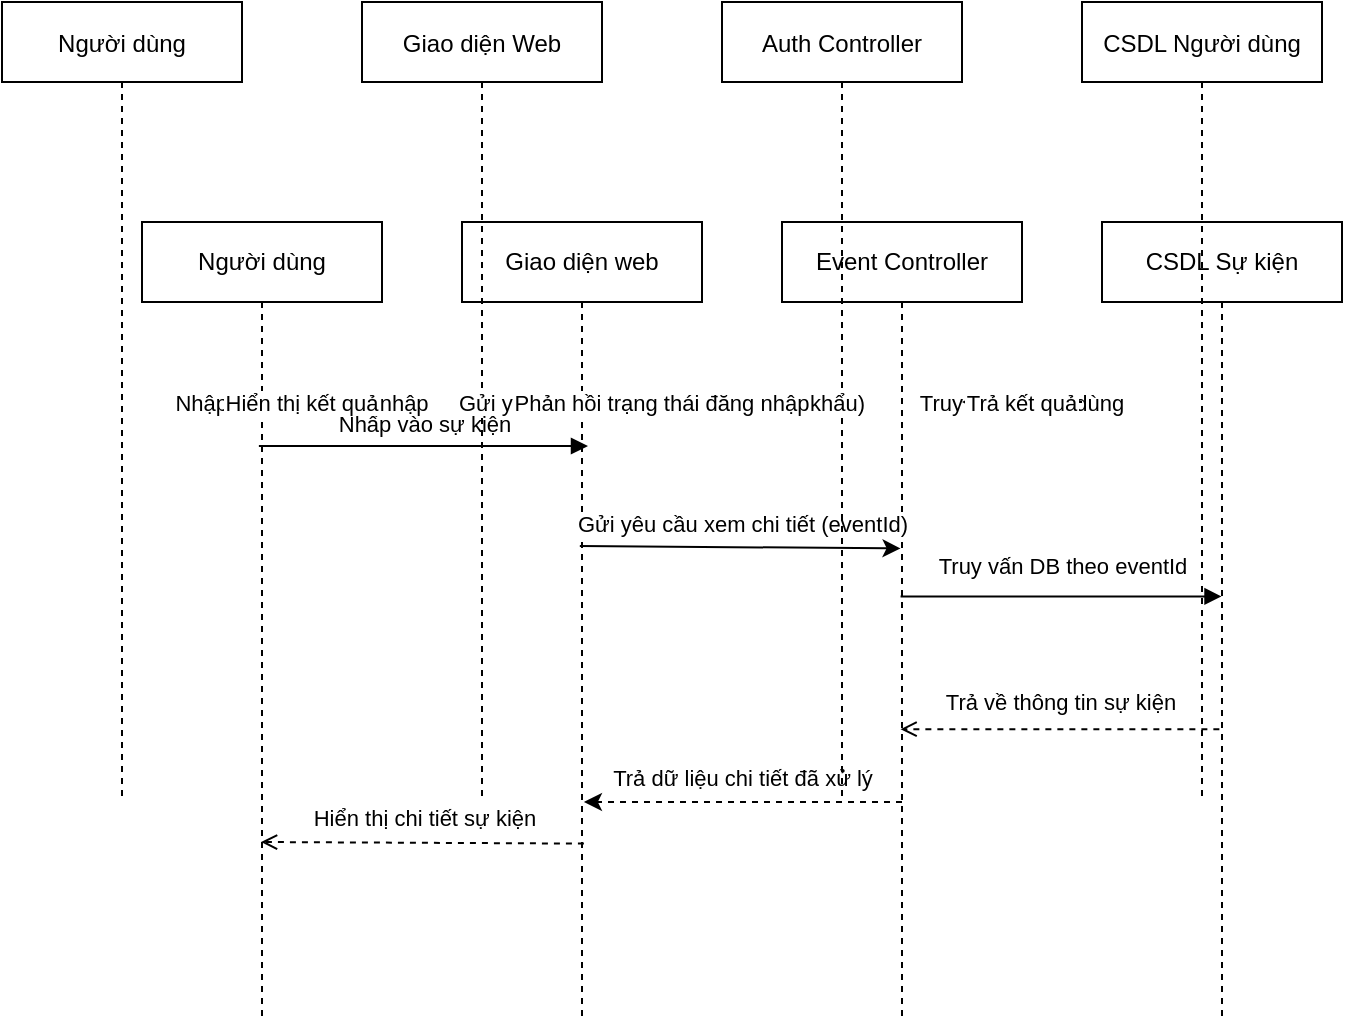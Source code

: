 <mxfile version="27.0.6">
  <diagram name="Xem chi tiết sự kiện" id="13e1069c-82ec-6db2-03f1-153e76fe0fe0">
    <mxGraphModel dx="968" dy="507" grid="1" gridSize="10" guides="1" tooltips="1" connect="1" arrows="1" fold="1" page="1" pageScale="1" pageWidth="1100" pageHeight="850" background="none" math="0" shadow="0">
      <root>
        <mxCell id="0" />
        <mxCell id="1" parent="0" />
        <mxCell id="kQp47Izvt7wKuxhaLCoe-9" value="Nhấp vào sự kiện" style="edge;orthogonal=0;html=1;entryX=0;entryY=0.5;entryDx=0;entryDy=0;exitX=1;exitY=0.5;exitDx=0;exitDy=0;source=6;target=7;" edge="1" parent="1">
          <mxGeometry relative="1" as="geometry" />
        </mxCell>
        <mxCell id="kQp47Izvt7wKuxhaLCoe-10" value="Yêu cầu chi tiết sự kiện (ID)" style="edge;orthogonal=0;html=1;entryX=0;entryY=0.5;entryDx=0;entryDy=0;exitX=1;exitY=0.5;exitDx=0;exitDy=0;source=7;target=8;" edge="1" parent="1">
          <mxGeometry relative="1" as="geometry" />
        </mxCell>
        <mxCell id="kQp47Izvt7wKuxhaLCoe-11" value="Truy vấn sự kiện (ID)" style="edge;orthogonal=0;html=1;entryX=0;entryY=0.5;entryDx=0;entryDy=0;exitX=1;exitY=0.5;exitDx=0;exitDy=0;source=8;target=9;" edge="1" parent="1">
          <mxGeometry relative="1" as="geometry" />
        </mxCell>
        <mxCell id="kQp47Izvt7wKuxhaLCoe-12" value="Thông tin chi tiết sự kiện" style="edge;orthogonal=0;html=1;entryX=0;entryY=0.5;entryDx=0;entryDy=0;exitX=0;exitY=0.5;exitDx=0;exitDy=0;source=9;target=8;dashed=1;endArrow=open;" edge="1" parent="1">
          <mxGeometry relative="1" as="geometry" />
        </mxCell>
        <mxCell id="kQp47Izvt7wKuxhaLCoe-13" value="Dữ liệu chi tiết sự kiện (đã định dạng)" style="edge;orthogonal=0;html=1;entryX=0;entryY=0.5;entryDx=0;entryDy=0;exitX=0;exitY=0.5;exitDx=0;exitDy=0;source=8;target=7;dashed=1;endArrow=open;" edge="1" parent="1">
          <mxGeometry relative="1" as="geometry" />
        </mxCell>
        <mxCell id="kQp47Izvt7wKuxhaLCoe-14" value="Hiển thị chi tiết sự kiện" style="edge;orthogonal=0;html=1;entryX=0;entryY=0.5;entryDx=0;entryDy=0;exitX=0;exitY=0.5;exitDx=0;exitDy=0;source=7;target=6;" edge="1" parent="1">
          <mxGeometry relative="1" as="geometry" />
        </mxCell>
        <mxCell id="kQp47Izvt7wKuxhaLCoe-16" value="Người dùng" style="shape=umlLifeline;whiteSpace=wrap;html=1;" vertex="1" parent="1">
          <mxGeometry x="110" y="170" width="120" height="400" as="geometry" />
        </mxCell>
        <mxCell id="kQp47Izvt7wKuxhaLCoe-17" value="Giao diện web" style="shape=umlLifeline;whiteSpace=wrap;html=1;" vertex="1" parent="1">
          <mxGeometry x="270" y="170" width="120" height="400" as="geometry" />
        </mxCell>
        <mxCell id="kQp47Izvt7wKuxhaLCoe-18" value="Event Controller" style="shape=umlLifeline;whiteSpace=wrap;html=1;" vertex="1" parent="1">
          <mxGeometry x="430" y="170" width="120" height="400" as="geometry" />
        </mxCell>
        <mxCell id="kQp47Izvt7wKuxhaLCoe-19" value="CSDL Sự kiện" style="shape=umlLifeline;whiteSpace=wrap;html=1;" vertex="1" parent="1">
          <mxGeometry x="590" y="170" width="120" height="400" as="geometry" />
        </mxCell>
        <mxCell id="kQp47Izvt7wKuxhaLCoe-20" value="Nhấp vào sự kiện" style="endArrow=block;html=1;exitX=0.487;exitY=0.28;exitDx=0;exitDy=0;exitPerimeter=0;entryX=0.525;entryY=0.28;entryDx=0;entryDy=0;entryPerimeter=0;" edge="1" parent="1" source="kQp47Izvt7wKuxhaLCoe-16" target="kQp47Izvt7wKuxhaLCoe-17">
          <mxGeometry y="11" relative="1" as="geometry">
            <mxPoint x="270" y="281.0" as="targetPoint" />
            <mxPoint x="230" y="281.0" as="sourcePoint" />
            <mxPoint as="offset" />
          </mxGeometry>
        </mxCell>
        <mxCell id="kQp47Izvt7wKuxhaLCoe-21" value="Gửi yêu cầu xem chi tiết (eventId)" style="endArrow=block;html=1;" edge="1" parent="1">
          <mxGeometry relative="1" as="geometry">
            <mxPoint x="430" y="321.0" as="targetPoint" />
            <mxPoint x="390" y="321.0" as="sourcePoint" />
          </mxGeometry>
        </mxCell>
        <mxCell id="kQp47Izvt7wKuxhaLCoe-22" value="Truy vấn DB theo eventId" style="endArrow=block;html=1;entryX=0.498;entryY=0.413;entryDx=0;entryDy=0;entryPerimeter=0;exitX=0.494;exitY=0.413;exitDx=0;exitDy=0;exitPerimeter=0;" edge="1" parent="1">
          <mxGeometry x="0.006" y="15" relative="1" as="geometry">
            <mxPoint x="649.76" y="357.2" as="targetPoint" />
            <mxPoint x="489.28" y="357.2" as="sourcePoint" />
            <mxPoint as="offset" />
          </mxGeometry>
        </mxCell>
        <mxCell id="kQp47Izvt7wKuxhaLCoe-23" value="Trả về thông tin sự kiện" style="dashed=1;endArrow=open;html=1;exitX=0.489;exitY=0.634;exitDx=0;exitDy=0;exitPerimeter=0;entryX=0.494;entryY=0.634;entryDx=0;entryDy=0;entryPerimeter=0;" edge="1" parent="1" source="kQp47Izvt7wKuxhaLCoe-19" target="kQp47Izvt7wKuxhaLCoe-18">
          <mxGeometry y="-14" relative="1" as="geometry">
            <mxPoint x="550" y="424.0" as="targetPoint" />
            <mxPoint x="590" y="424.0" as="sourcePoint" />
            <mxPoint as="offset" />
          </mxGeometry>
        </mxCell>
        <mxCell id="kQp47Izvt7wKuxhaLCoe-24" value="Trả dữ liệu chi tiết đã xử lý" style="dashed=1;endArrow=open;html=1;" edge="1" parent="1">
          <mxGeometry relative="1" as="geometry">
            <mxPoint x="390" y="448.0" as="targetPoint" />
            <mxPoint x="430" y="448.0" as="sourcePoint" />
          </mxGeometry>
        </mxCell>
        <mxCell id="kQp47Izvt7wKuxhaLCoe-25" value="Hiển thị chi tiết sự kiện" style="dashed=1;endArrow=open;html=1;entryX=0.496;entryY=0.775;entryDx=0;entryDy=0;entryPerimeter=0;exitX=0.508;exitY=0.777;exitDx=0;exitDy=0;exitPerimeter=0;" edge="1" parent="1" source="kQp47Izvt7wKuxhaLCoe-17" target="kQp47Izvt7wKuxhaLCoe-16">
          <mxGeometry y="-12" relative="1" as="geometry">
            <mxPoint x="230" y="482.0" as="targetPoint" />
            <mxPoint x="270" y="482.0" as="sourcePoint" />
            <mxPoint as="offset" />
          </mxGeometry>
        </mxCell>
        <mxCell id="kQp47Izvt7wKuxhaLCoe-26" value="" style="endArrow=classic;html=1;rounded=0;exitX=0.491;exitY=0.405;exitDx=0;exitDy=0;exitPerimeter=0;entryX=0.494;entryY=0.408;entryDx=0;entryDy=0;entryPerimeter=0;" edge="1" parent="1" source="kQp47Izvt7wKuxhaLCoe-17" target="kQp47Izvt7wKuxhaLCoe-18">
          <mxGeometry width="50" height="50" relative="1" as="geometry">
            <mxPoint x="310" y="450" as="sourcePoint" />
            <mxPoint x="360" y="400" as="targetPoint" />
          </mxGeometry>
        </mxCell>
        <mxCell id="kQp47Izvt7wKuxhaLCoe-28" value="" style="endArrow=classic;html=1;rounded=0;entryX=0.508;entryY=0.66;entryDx=0;entryDy=0;entryPerimeter=0;exitX=0.5;exitY=0.66;exitDx=0;exitDy=0;exitPerimeter=0;dashed=1;" edge="1" parent="1">
          <mxGeometry width="50" height="50" relative="1" as="geometry">
            <mxPoint x="490" y="460.0" as="sourcePoint" />
            <mxPoint x="330.96" y="460.0" as="targetPoint" />
          </mxGeometry>
        </mxCell>
        <mxCell id="kQp47Izvt7wKuxhaLCoe-29" value="Người dùng" style="shape=umlLifeline;" vertex="1" parent="1">
          <mxGeometry x="40" y="60" width="120" height="400" as="geometry" />
        </mxCell>
        <mxCell id="kQp47Izvt7wKuxhaLCoe-30" value="Giao diện Web" style="shape=umlLifeline;" vertex="1" parent="1">
          <mxGeometry x="220" y="60" width="120" height="400" as="geometry" />
        </mxCell>
        <mxCell id="kQp47Izvt7wKuxhaLCoe-31" value="Auth Controller" style="shape=umlLifeline;" vertex="1" parent="1">
          <mxGeometry x="400" y="60" width="120" height="400" as="geometry" />
        </mxCell>
        <mxCell id="kQp47Izvt7wKuxhaLCoe-32" value="CSDL Người dùng" style="shape=umlLifeline;" vertex="1" parent="1">
          <mxGeometry x="580" y="60" width="120" height="400" as="geometry" />
        </mxCell>
        <mxCell id="kQp47Izvt7wKuxhaLCoe-33" value="Nhập thông tin đăng nhập" style="endArrow=block;" edge="1" parent="1" source="kQp47Izvt7wKuxhaLCoe-29" target="kQp47Izvt7wKuxhaLCoe-30">
          <mxGeometry relative="1" as="geometry" />
        </mxCell>
        <mxCell id="kQp47Izvt7wKuxhaLCoe-34" value="Gửi yêu cầu đăng nhập (email, mật khẩu)" style="endArrow=block;" edge="1" parent="1" source="kQp47Izvt7wKuxhaLCoe-30" target="kQp47Izvt7wKuxhaLCoe-31">
          <mxGeometry relative="1" as="geometry" />
        </mxCell>
        <mxCell id="kQp47Izvt7wKuxhaLCoe-35" value="Truy vấn người dùng" style="endArrow=block;" edge="1" parent="1" source="kQp47Izvt7wKuxhaLCoe-31" target="kQp47Izvt7wKuxhaLCoe-32">
          <mxGeometry relative="1" as="geometry" />
        </mxCell>
        <mxCell id="kQp47Izvt7wKuxhaLCoe-36" value="Trả kết quả" style="dashed=1;endArrow=open;" edge="1" parent="1" source="kQp47Izvt7wKuxhaLCoe-32" target="kQp47Izvt7wKuxhaLCoe-31">
          <mxGeometry relative="1" as="geometry" />
        </mxCell>
        <mxCell id="kQp47Izvt7wKuxhaLCoe-37" value="Phản hồi trạng thái đăng nhập" style="dashed=1;endArrow=open;" edge="1" parent="1" source="kQp47Izvt7wKuxhaLCoe-31" target="kQp47Izvt7wKuxhaLCoe-30">
          <mxGeometry relative="1" as="geometry" />
        </mxCell>
        <mxCell id="kQp47Izvt7wKuxhaLCoe-38" value="Hiển thị kết quả" style="dashed=1;endArrow=open;" edge="1" parent="1" source="kQp47Izvt7wKuxhaLCoe-30" target="kQp47Izvt7wKuxhaLCoe-29">
          <mxGeometry relative="1" as="geometry" />
        </mxCell>
      </root>
    </mxGraphModel>
  </diagram>
</mxfile>
